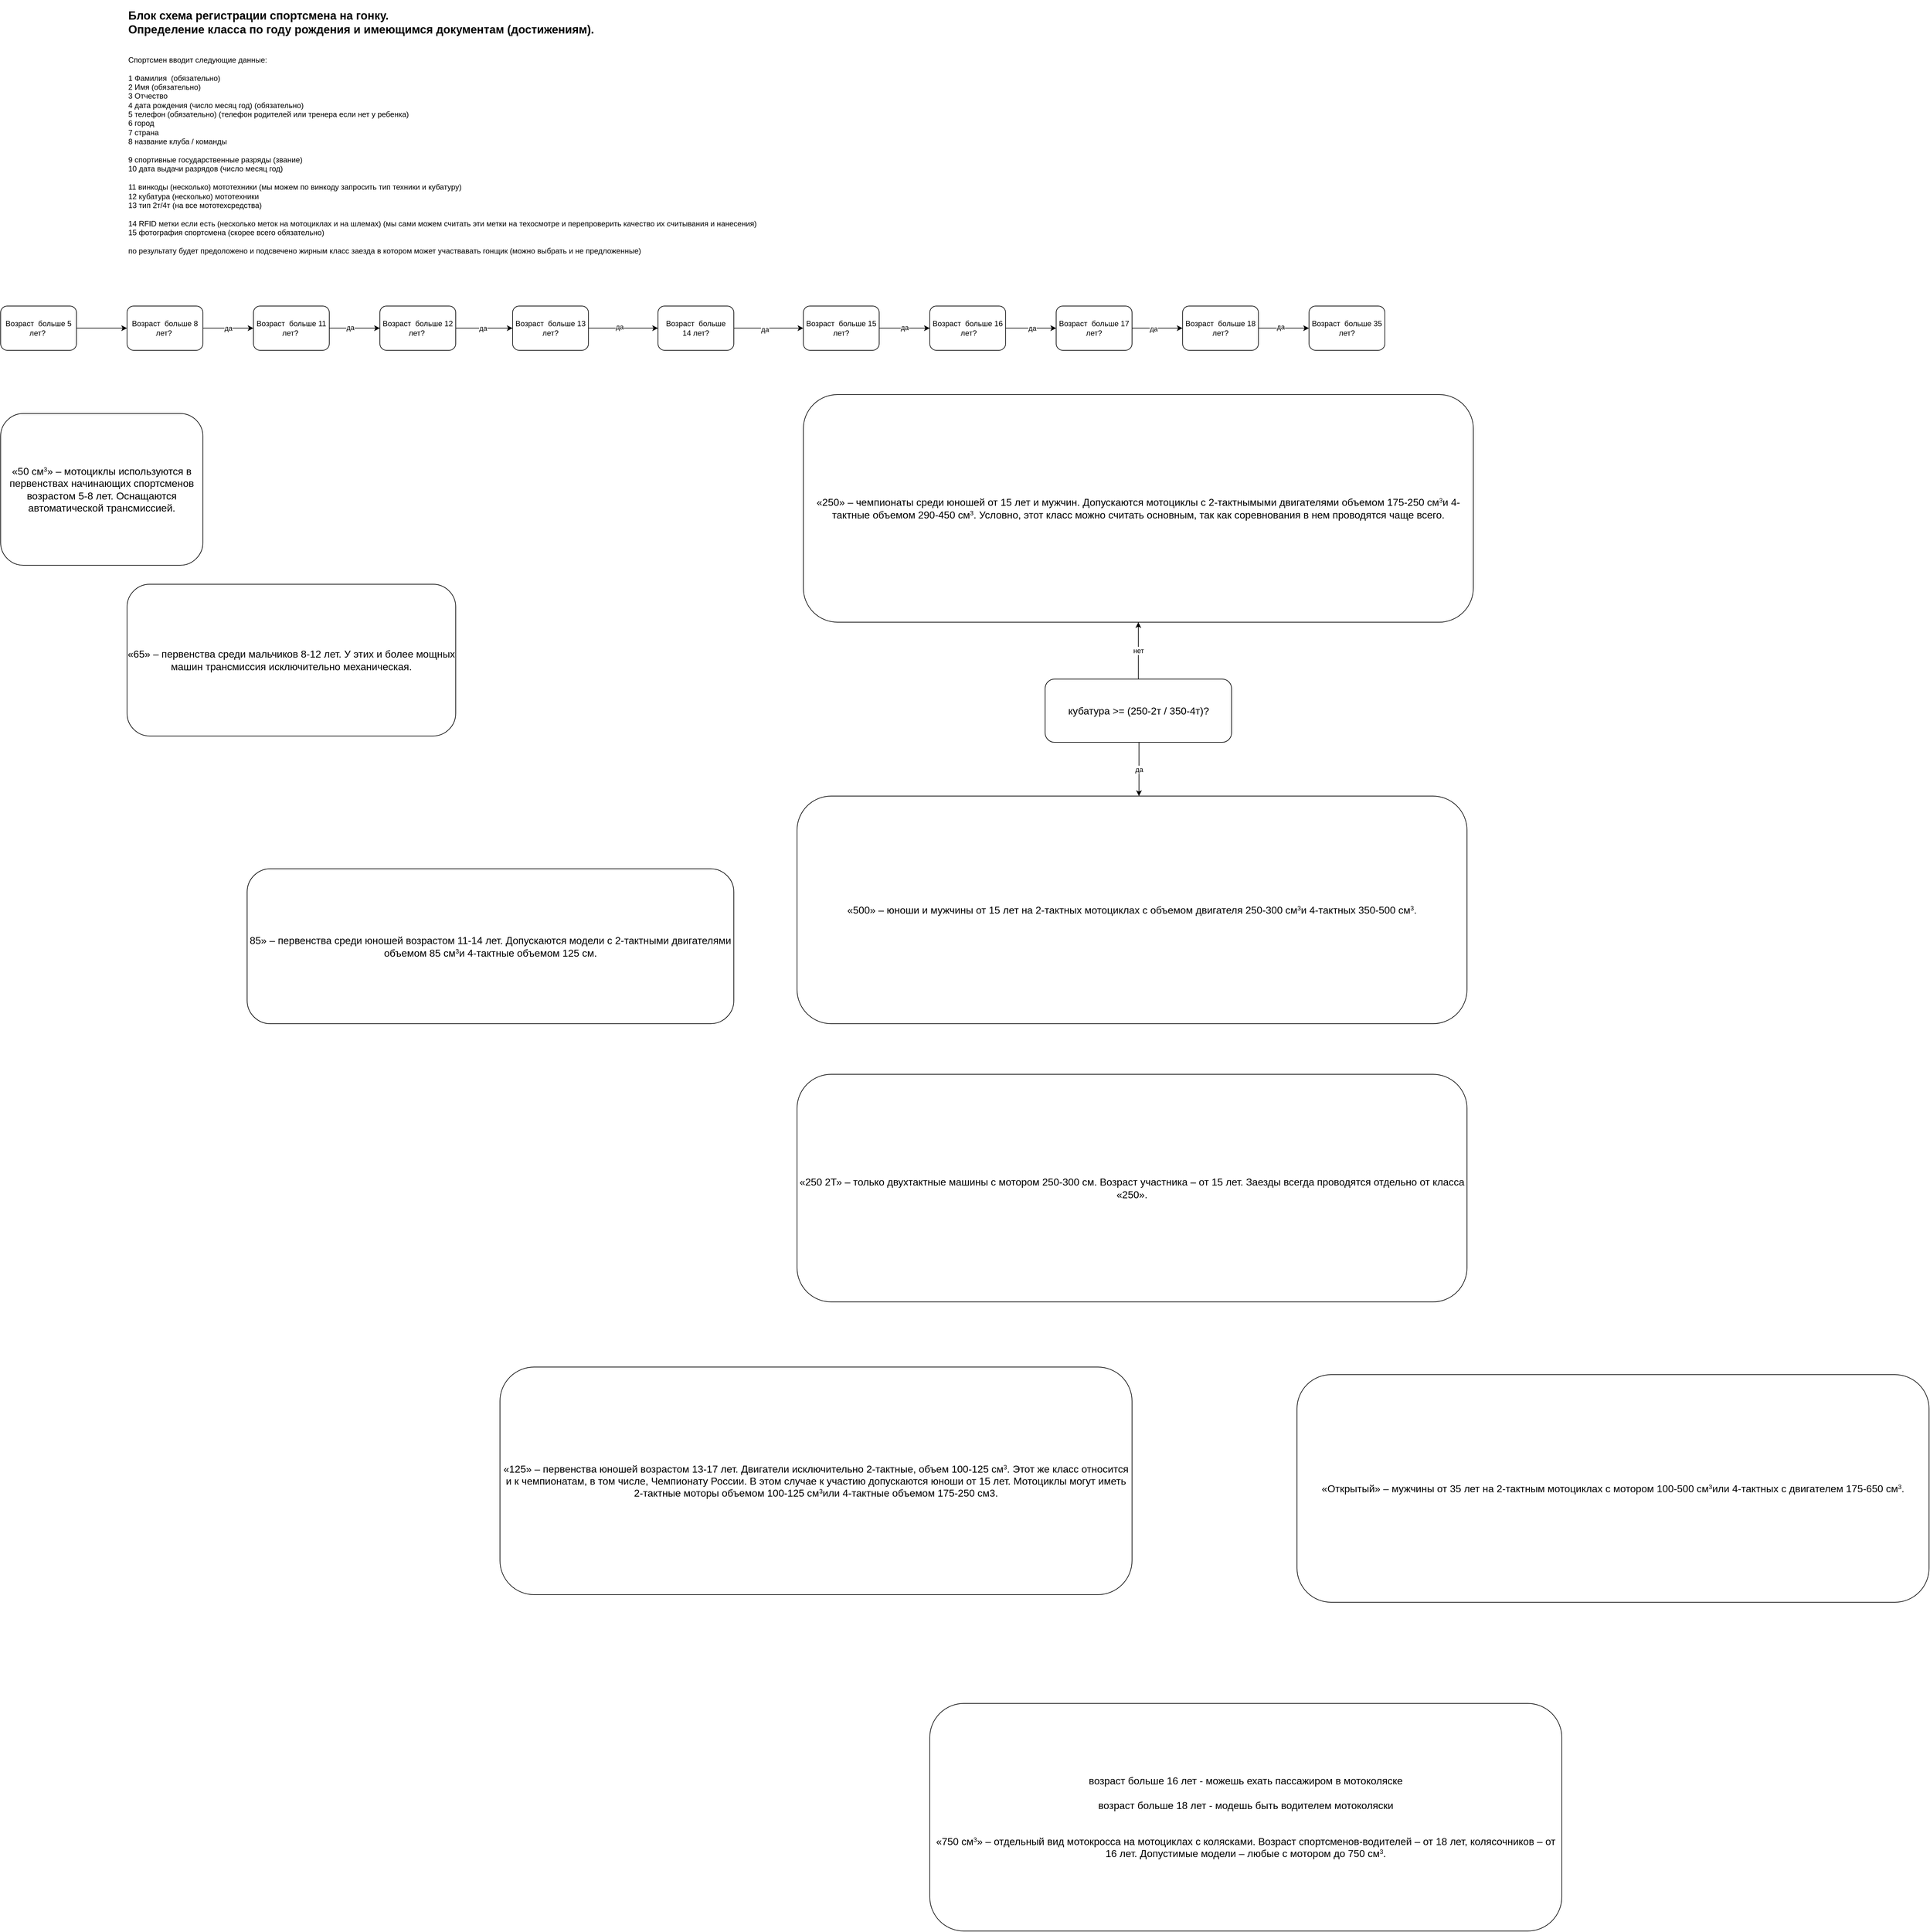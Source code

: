<mxfile version="14.6.13" type="github">
  <diagram id="C5RBs43oDa-KdzZeNtuy" name="Page-1">
    <mxGraphModel dx="2687" dy="2329" grid="1" gridSize="10" guides="1" tooltips="1" connect="1" arrows="1" fold="1" page="1" pageScale="1" pageWidth="827" pageHeight="1169" math="0" shadow="0">
      <root>
        <mxCell id="WIyWlLk6GJQsqaUBKTNV-0" />
        <mxCell id="WIyWlLk6GJQsqaUBKTNV-1" parent="WIyWlLk6GJQsqaUBKTNV-0" />
        <mxCell id="oZ6JHQLcym4HzN63GMZt-2" value="да" style="edgeStyle=orthogonalEdgeStyle;rounded=0;orthogonalLoop=1;jettySize=auto;html=1;" edge="1" parent="WIyWlLk6GJQsqaUBKTNV-1" source="WIyWlLk6GJQsqaUBKTNV-3" target="oZ6JHQLcym4HzN63GMZt-1">
          <mxGeometry relative="1" as="geometry" />
        </mxCell>
        <mxCell id="WIyWlLk6GJQsqaUBKTNV-3" value="Возраст &amp;nbsp;больше 8 лет?&amp;nbsp;" style="rounded=1;whiteSpace=wrap;html=1;fontSize=12;glass=0;strokeWidth=1;shadow=0;" parent="WIyWlLk6GJQsqaUBKTNV-1" vertex="1">
          <mxGeometry x="-610" y="300" width="120" height="70" as="geometry" />
        </mxCell>
        <mxCell id="pT0tMkDinoU6irWDerxO-1" value="&lt;h2&gt;Блок схема регистрации спортсмена на гонку.&lt;br&gt;Определение класса по году рождения и имеющимся документам (достижениям).&lt;/h2&gt;&lt;br&gt;Спортсмен вводит следующие данные:&lt;br&gt;&lt;br&gt;1 Фамилия &amp;nbsp;(обязательно)&lt;br&gt;2 Имя&amp;nbsp;(обязательно)&lt;br&gt;3 Отчество&lt;br&gt;4 дата рождения (число месяц год)&amp;nbsp;(обязательно)&lt;br&gt;5 телефон&amp;nbsp;(обязательно) (телефон родителей или тренера если нет у ребенка)&lt;br&gt;6 город&amp;nbsp;&lt;br&gt;7 страна&lt;br&gt;8 название клуба / команды&lt;br&gt;&lt;br&gt;9 спортивные государственные разряды (звание)&lt;br&gt;10 дата выдачи разрядов (число месяц год)&lt;br&gt;&lt;br&gt;11 винкоды (несколько) мототехники (мы можем по винкоду запросить тип техники и кубатуру)&amp;nbsp;&lt;br&gt;12 кубатура (несколько) мототехники&lt;br&gt;13 тип 2т/4т (на все мототехсредства)&lt;br&gt;&lt;br&gt;14 RFID метки если есть (несколько меток на мотоциклах и на шлемах) (мы сами можем считать эти метки на техосмотре и перепроверить качество их считывания и нанесения)&lt;br&gt;15 фотография спортсмена (скорее всего обязательно)&lt;br&gt;&lt;br&gt;по результату будет предоложено и подсвечено жирным класс заезда в котором может участвавать гонщик (можно выбрать и не предложенные)&lt;br&gt;&amp;nbsp;" style="text;html=1;align=left;verticalAlign=middle;resizable=0;points=[];autosize=1;strokeColor=none;" parent="WIyWlLk6GJQsqaUBKTNV-1" vertex="1">
          <mxGeometry x="-610" y="-175" width="1030" height="400" as="geometry" />
        </mxCell>
        <mxCell id="oZ6JHQLcym4HzN63GMZt-31" value="" style="edgeStyle=orthogonalEdgeStyle;rounded=0;orthogonalLoop=1;jettySize=auto;html=1;" edge="1" parent="WIyWlLk6GJQsqaUBKTNV-1" source="oZ6JHQLcym4HzN63GMZt-1" target="oZ6JHQLcym4HzN63GMZt-30">
          <mxGeometry relative="1" as="geometry" />
        </mxCell>
        <mxCell id="oZ6JHQLcym4HzN63GMZt-33" value="да" style="edgeLabel;html=1;align=center;verticalAlign=middle;resizable=0;points=[];" vertex="1" connectable="0" parent="oZ6JHQLcym4HzN63GMZt-31">
          <mxGeometry x="-0.175" y="1" relative="1" as="geometry">
            <mxPoint as="offset" />
          </mxGeometry>
        </mxCell>
        <mxCell id="oZ6JHQLcym4HzN63GMZt-1" value="Возраст &amp;nbsp;больше 11 лет?&amp;nbsp;" style="rounded=1;whiteSpace=wrap;html=1;fontSize=12;glass=0;strokeWidth=1;shadow=0;" vertex="1" parent="WIyWlLk6GJQsqaUBKTNV-1">
          <mxGeometry x="-410" y="300" width="120" height="70" as="geometry" />
        </mxCell>
        <mxCell id="oZ6JHQLcym4HzN63GMZt-38" value="" style="edgeStyle=orthogonalEdgeStyle;rounded=0;orthogonalLoop=1;jettySize=auto;html=1;" edge="1" parent="WIyWlLk6GJQsqaUBKTNV-1" source="oZ6JHQLcym4HzN63GMZt-3" target="oZ6JHQLcym4HzN63GMZt-37">
          <mxGeometry relative="1" as="geometry" />
        </mxCell>
        <mxCell id="oZ6JHQLcym4HzN63GMZt-47" value="да" style="edgeLabel;html=1;align=center;verticalAlign=middle;resizable=0;points=[];" vertex="1" connectable="0" parent="oZ6JHQLcym4HzN63GMZt-38">
          <mxGeometry x="-0.109" y="2" relative="1" as="geometry">
            <mxPoint as="offset" />
          </mxGeometry>
        </mxCell>
        <mxCell id="oZ6JHQLcym4HzN63GMZt-3" value="Возраст &amp;nbsp;больше 13 лет?" style="rounded=1;whiteSpace=wrap;html=1;fontSize=12;glass=0;strokeWidth=1;shadow=0;" vertex="1" parent="WIyWlLk6GJQsqaUBKTNV-1">
          <mxGeometry y="300" width="120" height="70" as="geometry" />
        </mxCell>
        <mxCell id="oZ6JHQLcym4HzN63GMZt-8" value="" style="edgeStyle=orthogonalEdgeStyle;rounded=0;orthogonalLoop=1;jettySize=auto;html=1;" edge="1" parent="WIyWlLk6GJQsqaUBKTNV-1" source="oZ6JHQLcym4HzN63GMZt-5" target="oZ6JHQLcym4HzN63GMZt-7">
          <mxGeometry relative="1" as="geometry" />
        </mxCell>
        <mxCell id="oZ6JHQLcym4HzN63GMZt-17" value="да" style="edgeLabel;html=1;align=center;verticalAlign=middle;resizable=0;points=[];" vertex="1" connectable="0" parent="oZ6JHQLcym4HzN63GMZt-8">
          <mxGeometry y="1" relative="1" as="geometry">
            <mxPoint as="offset" />
          </mxGeometry>
        </mxCell>
        <mxCell id="oZ6JHQLcym4HzN63GMZt-5" value="Возраст &amp;nbsp;больше 15 лет?" style="rounded=1;whiteSpace=wrap;html=1;fontSize=12;glass=0;strokeWidth=1;shadow=0;" vertex="1" parent="WIyWlLk6GJQsqaUBKTNV-1">
          <mxGeometry x="460" y="300" width="120" height="70" as="geometry" />
        </mxCell>
        <mxCell id="oZ6JHQLcym4HzN63GMZt-10" value="" style="edgeStyle=orthogonalEdgeStyle;rounded=0;orthogonalLoop=1;jettySize=auto;html=1;" edge="1" parent="WIyWlLk6GJQsqaUBKTNV-1" source="oZ6JHQLcym4HzN63GMZt-7" target="oZ6JHQLcym4HzN63GMZt-9">
          <mxGeometry relative="1" as="geometry" />
        </mxCell>
        <mxCell id="oZ6JHQLcym4HzN63GMZt-18" value="да" style="edgeLabel;html=1;align=center;verticalAlign=middle;resizable=0;points=[];" vertex="1" connectable="0" parent="oZ6JHQLcym4HzN63GMZt-10">
          <mxGeometry x="0.05" relative="1" as="geometry">
            <mxPoint as="offset" />
          </mxGeometry>
        </mxCell>
        <mxCell id="oZ6JHQLcym4HzN63GMZt-7" value="Возраст &amp;nbsp;больше 16&lt;br&gt;&amp;nbsp;лет?" style="rounded=1;whiteSpace=wrap;html=1;fontSize=12;glass=0;strokeWidth=1;shadow=0;" vertex="1" parent="WIyWlLk6GJQsqaUBKTNV-1">
          <mxGeometry x="660" y="300" width="120" height="70" as="geometry" />
        </mxCell>
        <mxCell id="oZ6JHQLcym4HzN63GMZt-12" value="" style="edgeStyle=orthogonalEdgeStyle;rounded=0;orthogonalLoop=1;jettySize=auto;html=1;" edge="1" parent="WIyWlLk6GJQsqaUBKTNV-1" source="oZ6JHQLcym4HzN63GMZt-9" target="oZ6JHQLcym4HzN63GMZt-11">
          <mxGeometry relative="1" as="geometry" />
        </mxCell>
        <mxCell id="oZ6JHQLcym4HzN63GMZt-19" value="да" style="edgeLabel;html=1;align=center;verticalAlign=middle;resizable=0;points=[];" vertex="1" connectable="0" parent="oZ6JHQLcym4HzN63GMZt-12">
          <mxGeometry x="-0.15" y="-1" relative="1" as="geometry">
            <mxPoint as="offset" />
          </mxGeometry>
        </mxCell>
        <mxCell id="oZ6JHQLcym4HzN63GMZt-9" value="Возраст &amp;nbsp;больше 17 лет?" style="rounded=1;whiteSpace=wrap;html=1;fontSize=12;glass=0;strokeWidth=1;shadow=0;" vertex="1" parent="WIyWlLk6GJQsqaUBKTNV-1">
          <mxGeometry x="860" y="300" width="120" height="70" as="geometry" />
        </mxCell>
        <mxCell id="oZ6JHQLcym4HzN63GMZt-14" value="" style="edgeStyle=orthogonalEdgeStyle;rounded=0;orthogonalLoop=1;jettySize=auto;html=1;" edge="1" parent="WIyWlLk6GJQsqaUBKTNV-1" source="oZ6JHQLcym4HzN63GMZt-11" target="oZ6JHQLcym4HzN63GMZt-13">
          <mxGeometry relative="1" as="geometry" />
        </mxCell>
        <mxCell id="oZ6JHQLcym4HzN63GMZt-20" value="да" style="edgeLabel;html=1;align=center;verticalAlign=middle;resizable=0;points=[];" vertex="1" connectable="0" parent="oZ6JHQLcym4HzN63GMZt-14">
          <mxGeometry x="-0.125" y="2" relative="1" as="geometry">
            <mxPoint as="offset" />
          </mxGeometry>
        </mxCell>
        <mxCell id="oZ6JHQLcym4HzN63GMZt-11" value="Возраст &amp;nbsp;больше 18 лет?" style="rounded=1;whiteSpace=wrap;html=1;fontSize=12;glass=0;strokeWidth=1;shadow=0;" vertex="1" parent="WIyWlLk6GJQsqaUBKTNV-1">
          <mxGeometry x="1060" y="300" width="120" height="70" as="geometry" />
        </mxCell>
        <mxCell id="oZ6JHQLcym4HzN63GMZt-13" value="Возраст &amp;nbsp;больше 35&lt;br&gt;лет?" style="rounded=1;whiteSpace=wrap;html=1;fontSize=12;glass=0;strokeWidth=1;shadow=0;" vertex="1" parent="WIyWlLk6GJQsqaUBKTNV-1">
          <mxGeometry x="1260" y="300" width="120" height="70" as="geometry" />
        </mxCell>
        <mxCell id="oZ6JHQLcym4HzN63GMZt-21" value="&lt;span style=&quot;font-size: medium&quot;&gt;«50 см&lt;/span&gt;&lt;sup&gt;3&lt;/sup&gt;&lt;span style=&quot;font-size: medium&quot;&gt;» – мотоциклы используются в первенствах начинающих спортсменов возрастом 5-8 лет. Оснащаются автоматической трансмиссией.&lt;/span&gt;" style="rounded=1;whiteSpace=wrap;html=1;fontSize=12;glass=0;strokeWidth=1;shadow=0;" vertex="1" parent="WIyWlLk6GJQsqaUBKTNV-1">
          <mxGeometry x="-810" y="470" width="320" height="240" as="geometry" />
        </mxCell>
        <mxCell id="oZ6JHQLcym4HzN63GMZt-27" value="&lt;span style=&quot;font-size: medium&quot;&gt;«65» – первенства среди мальчиков 8-12 лет. У этих и более мощных машин трансмиссия исключительно механическая.&lt;/span&gt;" style="rounded=1;whiteSpace=wrap;html=1;fontSize=12;glass=0;strokeWidth=1;shadow=0;" vertex="1" parent="WIyWlLk6GJQsqaUBKTNV-1">
          <mxGeometry x="-610" y="740" width="520" height="240" as="geometry" />
        </mxCell>
        <mxCell id="oZ6JHQLcym4HzN63GMZt-32" value="" style="edgeStyle=orthogonalEdgeStyle;rounded=0;orthogonalLoop=1;jettySize=auto;html=1;" edge="1" parent="WIyWlLk6GJQsqaUBKTNV-1" source="oZ6JHQLcym4HzN63GMZt-30" target="oZ6JHQLcym4HzN63GMZt-3">
          <mxGeometry relative="1" as="geometry" />
        </mxCell>
        <mxCell id="oZ6JHQLcym4HzN63GMZt-34" value="да" style="edgeLabel;html=1;align=center;verticalAlign=middle;resizable=0;points=[];" vertex="1" connectable="0" parent="oZ6JHQLcym4HzN63GMZt-32">
          <mxGeometry x="-0.044" relative="1" as="geometry">
            <mxPoint as="offset" />
          </mxGeometry>
        </mxCell>
        <mxCell id="oZ6JHQLcym4HzN63GMZt-30" value="Возраст &amp;nbsp;больше 12 лет?&amp;nbsp;" style="rounded=1;whiteSpace=wrap;html=1;fontSize=12;glass=0;strokeWidth=1;shadow=0;" vertex="1" parent="WIyWlLk6GJQsqaUBKTNV-1">
          <mxGeometry x="-210" y="300" width="120" height="70" as="geometry" />
        </mxCell>
        <mxCell id="oZ6JHQLcym4HzN63GMZt-35" value="&lt;span style=&quot;font-size: medium&quot;&gt;85» – первенства среди юношей возрастом 11-14 лет. Допускаются модели с 2-тактными двигателями объемом 85 см&lt;/span&gt;&lt;sup&gt;3&lt;/sup&gt;&lt;span style=&quot;font-size: medium&quot;&gt;и 4-тактные объемом 125 см.&lt;/span&gt;" style="rounded=1;whiteSpace=wrap;html=1;fontSize=12;glass=0;strokeWidth=1;shadow=0;" vertex="1" parent="WIyWlLk6GJQsqaUBKTNV-1">
          <mxGeometry x="-420" y="1190" width="770" height="245" as="geometry" />
        </mxCell>
        <mxCell id="oZ6JHQLcym4HzN63GMZt-40" value="" style="edgeStyle=orthogonalEdgeStyle;rounded=0;orthogonalLoop=1;jettySize=auto;html=1;entryX=0;entryY=0.5;entryDx=0;entryDy=0;" edge="1" parent="WIyWlLk6GJQsqaUBKTNV-1" source="oZ6JHQLcym4HzN63GMZt-37" target="oZ6JHQLcym4HzN63GMZt-5">
          <mxGeometry relative="1" as="geometry">
            <mxPoint x="400" y="335" as="targetPoint" />
          </mxGeometry>
        </mxCell>
        <mxCell id="oZ6JHQLcym4HzN63GMZt-49" value="да" style="edgeLabel;html=1;align=center;verticalAlign=middle;resizable=0;points=[];" vertex="1" connectable="0" parent="oZ6JHQLcym4HzN63GMZt-40">
          <mxGeometry x="-0.109" y="-2" relative="1" as="geometry">
            <mxPoint as="offset" />
          </mxGeometry>
        </mxCell>
        <mxCell id="oZ6JHQLcym4HzN63GMZt-37" value="Возраст &amp;nbsp;больше 14&amp;nbsp;лет?" style="rounded=1;whiteSpace=wrap;html=1;fontSize=12;glass=0;strokeWidth=1;shadow=0;" vertex="1" parent="WIyWlLk6GJQsqaUBKTNV-1">
          <mxGeometry x="230" y="300" width="120" height="70" as="geometry" />
        </mxCell>
        <mxCell id="oZ6JHQLcym4HzN63GMZt-41" value="&lt;span style=&quot;font-size: medium&quot;&gt;«125» – первенства юношей возрастом 13-17 лет. Двигатели исключительно 2-тактные, объем 100-125 см&lt;/span&gt;&lt;sup&gt;3&lt;/sup&gt;&lt;span style=&quot;font-size: medium&quot;&gt;. Этот же класс относится и к чемпионатам, в том числе, Чемпионату России. В этом случае к участию допускаются юноши от 15 лет. Мотоциклы могут иметь 2-тактные моторы объемом 100-125 см&lt;/span&gt;&lt;sup&gt;3&lt;/sup&gt;&lt;span style=&quot;font-size: medium&quot;&gt;или 4-тактные объемом 175-250 см3.&lt;/span&gt;" style="rounded=1;whiteSpace=wrap;html=1;fontSize=12;glass=0;strokeWidth=1;shadow=0;" vertex="1" parent="WIyWlLk6GJQsqaUBKTNV-1">
          <mxGeometry x="-20" y="1978" width="1000" height="360" as="geometry" />
        </mxCell>
        <mxCell id="oZ6JHQLcym4HzN63GMZt-53" value="" style="edgeStyle=orthogonalEdgeStyle;rounded=0;orthogonalLoop=1;jettySize=auto;html=1;" edge="1" parent="WIyWlLk6GJQsqaUBKTNV-1" source="oZ6JHQLcym4HzN63GMZt-51" target="WIyWlLk6GJQsqaUBKTNV-3">
          <mxGeometry relative="1" as="geometry" />
        </mxCell>
        <mxCell id="oZ6JHQLcym4HzN63GMZt-51" value="Возраст &amp;nbsp;больше 5 лет?&amp;nbsp;" style="rounded=1;whiteSpace=wrap;html=1;fontSize=12;glass=0;strokeWidth=1;shadow=0;" vertex="1" parent="WIyWlLk6GJQsqaUBKTNV-1">
          <mxGeometry x="-810" y="300" width="120" height="70" as="geometry" />
        </mxCell>
        <mxCell id="oZ6JHQLcym4HzN63GMZt-54" value="&lt;span style=&quot;font-size: medium&quot;&gt;«250» – чемпионаты среди юношей от 15 лет и мужчин. Допускаются мотоциклы с 2-тактнымыми двигателями объемом 175-250 см&lt;/span&gt;&lt;sup&gt;3&lt;/sup&gt;&lt;span style=&quot;font-size: medium&quot;&gt;и 4-тактные объемом 290-450 см&lt;/span&gt;&lt;sup&gt;3&lt;/sup&gt;&lt;span style=&quot;font-size: medium&quot;&gt;. Условно, этот класс можно считать основным, так как соревнования в нем проводятся чаще всего.&lt;/span&gt;" style="rounded=1;whiteSpace=wrap;html=1;fontSize=12;glass=0;strokeWidth=1;shadow=0;" vertex="1" parent="WIyWlLk6GJQsqaUBKTNV-1">
          <mxGeometry x="460" y="440" width="1060" height="360" as="geometry" />
        </mxCell>
        <mxCell id="oZ6JHQLcym4HzN63GMZt-56" value="&lt;span style=&quot;font-size: medium&quot;&gt;«500» – юноши и мужчины от 15 лет на 2-тактных мотоциклах с объемом двигателя 250-300 см&lt;/span&gt;&lt;sup&gt;3&lt;/sup&gt;&lt;span style=&quot;font-size: medium&quot;&gt;и 4-тактных 350-500 см&lt;/span&gt;&lt;sup&gt;3&lt;/sup&gt;&lt;span style=&quot;font-size: medium&quot;&gt;.&lt;/span&gt;" style="rounded=1;whiteSpace=wrap;html=1;fontSize=12;glass=0;strokeWidth=1;shadow=0;" vertex="1" parent="WIyWlLk6GJQsqaUBKTNV-1">
          <mxGeometry x="450" y="1075" width="1060" height="360" as="geometry" />
        </mxCell>
        <mxCell id="oZ6JHQLcym4HzN63GMZt-60" value="да" style="edgeStyle=orthogonalEdgeStyle;rounded=0;orthogonalLoop=1;jettySize=auto;html=1;" edge="1" parent="WIyWlLk6GJQsqaUBKTNV-1" source="oZ6JHQLcym4HzN63GMZt-58" target="oZ6JHQLcym4HzN63GMZt-56">
          <mxGeometry relative="1" as="geometry">
            <Array as="points">
              <mxPoint x="991" y="1060" />
              <mxPoint x="991" y="1060" />
            </Array>
          </mxGeometry>
        </mxCell>
        <mxCell id="oZ6JHQLcym4HzN63GMZt-61" value="нет" style="edgeStyle=orthogonalEdgeStyle;rounded=0;orthogonalLoop=1;jettySize=auto;html=1;" edge="1" parent="WIyWlLk6GJQsqaUBKTNV-1" source="oZ6JHQLcym4HzN63GMZt-58" target="oZ6JHQLcym4HzN63GMZt-54">
          <mxGeometry relative="1" as="geometry" />
        </mxCell>
        <mxCell id="oZ6JHQLcym4HzN63GMZt-58" value="&lt;font size=&quot;3&quot;&gt;кубатура &amp;gt;= (250-2т / 350-4т)?&lt;/font&gt;" style="rounded=1;whiteSpace=wrap;html=1;fontSize=12;glass=0;strokeWidth=1;shadow=0;" vertex="1" parent="WIyWlLk6GJQsqaUBKTNV-1">
          <mxGeometry x="842.5" y="890" width="295" height="100" as="geometry" />
        </mxCell>
        <mxCell id="oZ6JHQLcym4HzN63GMZt-62" value="&lt;span style=&quot;font-size: medium&quot;&gt;«250 2Т» – только двухтактные машины с мотором 250-300 см. Возраст участника – от 15 лет. Заезды всегда проводятся отдельно от класса «250».&lt;/span&gt;" style="rounded=1;whiteSpace=wrap;html=1;fontSize=12;glass=0;strokeWidth=1;shadow=0;" vertex="1" parent="WIyWlLk6GJQsqaUBKTNV-1">
          <mxGeometry x="450" y="1515" width="1060" height="360" as="geometry" />
        </mxCell>
        <mxCell id="oZ6JHQLcym4HzN63GMZt-64" value="&lt;span style=&quot;font-size: medium&quot;&gt;«Открытый» – мужчины от 35 лет на 2-тактным мотоциклах с мотором 100-500 см&lt;/span&gt;&lt;sup&gt;3&lt;/sup&gt;&lt;span style=&quot;font-size: medium&quot;&gt;или 4-тактных с двигателем 175-650 см&lt;/span&gt;&lt;sup&gt;3&lt;/sup&gt;&lt;span style=&quot;font-size: medium&quot;&gt;.&lt;/span&gt;" style="rounded=1;whiteSpace=wrap;html=1;fontSize=12;glass=0;strokeWidth=1;shadow=0;" vertex="1" parent="WIyWlLk6GJQsqaUBKTNV-1">
          <mxGeometry x="1241" y="1990" width="1000" height="360" as="geometry" />
        </mxCell>
        <mxCell id="oZ6JHQLcym4HzN63GMZt-66" value="&lt;font size=&quot;3&quot;&gt;возраст больше 16 лет - можешь ехать пассажиром в мотоколяске&lt;br&gt;&lt;br&gt;возраст больше 18 лет - модешь быть водителем мотоколяски&lt;br&gt;&lt;br&gt;&lt;br&gt;&lt;/font&gt;&lt;span style=&quot;font-size: medium&quot;&gt;«750 см&lt;/span&gt;&lt;sup&gt;3&lt;/sup&gt;&lt;span style=&quot;font-size: medium&quot;&gt;» – отдельный вид мотокросса на мотоциклах с колясками. Возраст спортсменов-водителей – от 18 лет, колясочников – от 16 лет. Допустимые модели – любые с мотором до 750 см&lt;/span&gt;&lt;sup&gt;3&lt;/sup&gt;&lt;span style=&quot;font-size: medium&quot;&gt;.&lt;/span&gt;&lt;font size=&quot;3&quot;&gt;&lt;br&gt;&lt;/font&gt;" style="rounded=1;whiteSpace=wrap;html=1;fontSize=12;glass=0;strokeWidth=1;shadow=0;" vertex="1" parent="WIyWlLk6GJQsqaUBKTNV-1">
          <mxGeometry x="660" y="2510" width="1000" height="360" as="geometry" />
        </mxCell>
      </root>
    </mxGraphModel>
  </diagram>
</mxfile>
